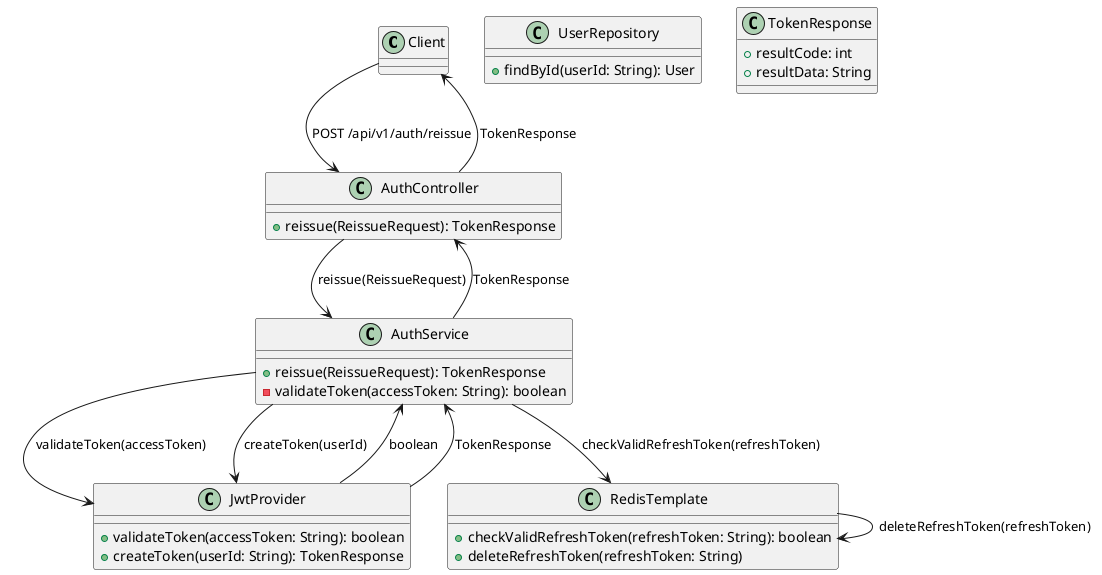 @startuml
class Client {
}

class AuthController {
  +reissue(ReissueRequest): TokenResponse
}

class AuthService {
  +reissue(ReissueRequest): TokenResponse
  -validateToken(accessToken: String): boolean
}

class JwtProvider {
  +validateToken(accessToken: String): boolean
  +createToken(userId: String): TokenResponse
}

class UserRepository {
  +findById(userId: String): User
}

class RedisTemplate {
  +checkValidRefreshToken(refreshToken: String): boolean
  +deleteRefreshToken(refreshToken: String)
}

class TokenResponse {
  +resultCode: int
  +resultData: String
}

Client --> AuthController : "POST /api/v1/auth/reissue"
AuthController --> AuthService : "reissue(ReissueRequest)"
AuthService --> JwtProvider : "validateToken(accessToken)"
JwtProvider --> AuthService : "boolean"
AuthService --> RedisTemplate : "checkValidRefreshToken(refreshToken)"
RedisTemplate --> RedisTemplate : "deleteRefreshToken(refreshToken)"
AuthService --> JwtProvider : "createToken(userId)"
JwtProvider --> AuthService : "TokenResponse"
AuthService --> AuthController : "TokenResponse"
AuthController --> Client : "TokenResponse"

@enduml